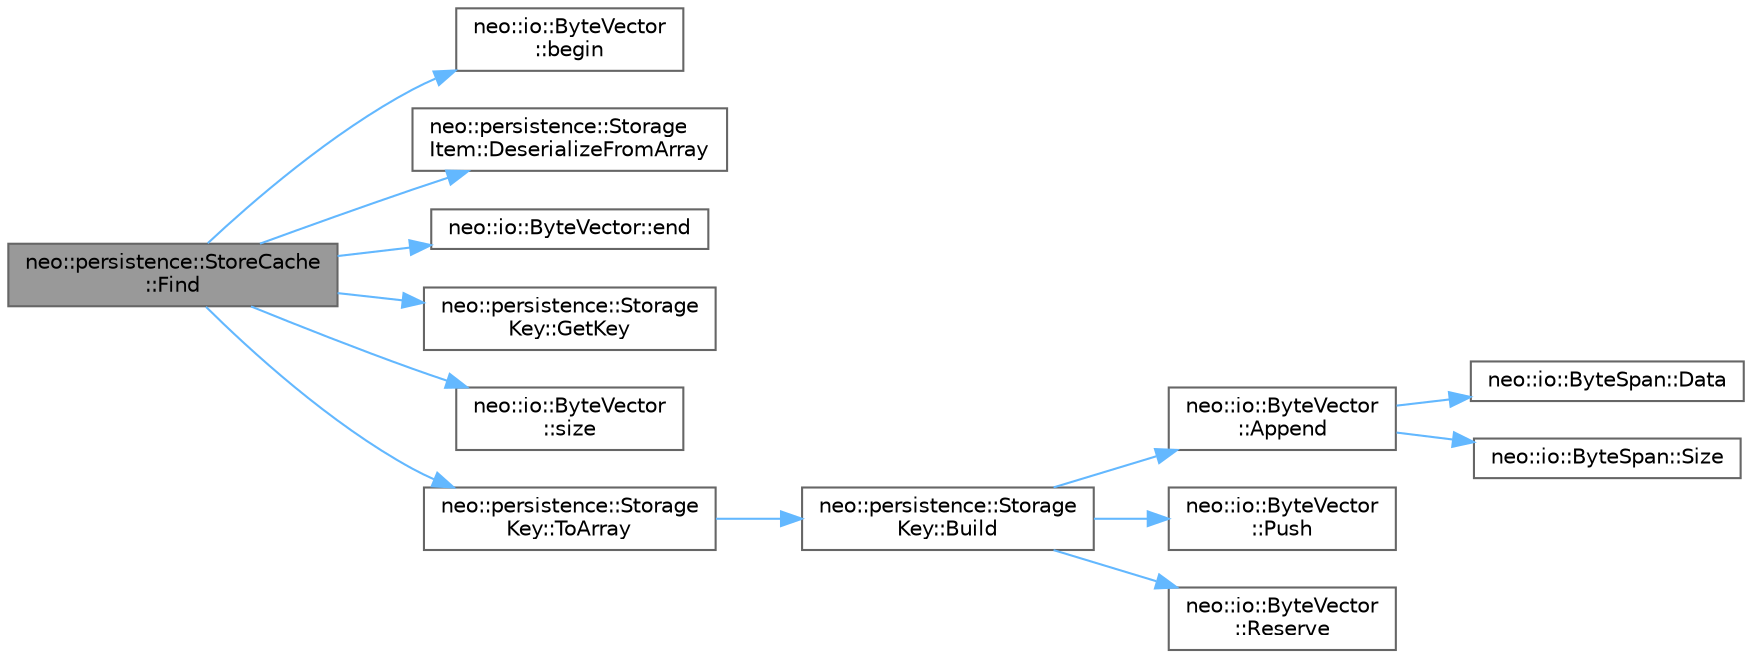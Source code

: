 digraph "neo::persistence::StoreCache::Find"
{
 // LATEX_PDF_SIZE
  bgcolor="transparent";
  edge [fontname=Helvetica,fontsize=10,labelfontname=Helvetica,labelfontsize=10];
  node [fontname=Helvetica,fontsize=10,shape=box,height=0.2,width=0.4];
  rankdir="LR";
  Node1 [id="Node000001",label="neo::persistence::StoreCache\l::Find",height=0.2,width=0.4,color="gray40", fillcolor="grey60", style="filled", fontcolor="black",tooltip="Finds all storage items with keys that start with the specified prefix."];
  Node1 -> Node2 [id="edge13_Node000001_Node000002",color="steelblue1",style="solid",tooltip=" "];
  Node2 [id="Node000002",label="neo::io::ByteVector\l::begin",height=0.2,width=0.4,color="grey40", fillcolor="white", style="filled",URL="$classneo_1_1io_1_1_byte_vector.html#a66da39bab04ea07dea0388ce55b047db",tooltip="Gets an iterator to the beginning of the ByteVector."];
  Node1 -> Node3 [id="edge14_Node000001_Node000003",color="steelblue1",style="solid",tooltip=" "];
  Node3 [id="Node000003",label="neo::persistence::Storage\lItem::DeserializeFromArray",height=0.2,width=0.4,color="grey40", fillcolor="white", style="filled",URL="$classneo_1_1persistence_1_1_storage_item.html#a1a5926ee88f478760e25e2d7a22338e5",tooltip="Deserializes from a byte array."];
  Node1 -> Node4 [id="edge15_Node000001_Node000004",color="steelblue1",style="solid",tooltip=" "];
  Node4 [id="Node000004",label="neo::io::ByteVector::end",height=0.2,width=0.4,color="grey40", fillcolor="white", style="filled",URL="$classneo_1_1io_1_1_byte_vector.html#a6b53dac8823a4dd0b729471dd7855d61",tooltip="Gets an iterator to the end of the ByteVector."];
  Node1 -> Node5 [id="edge16_Node000001_Node000005",color="steelblue1",style="solid",tooltip=" "];
  Node5 [id="Node000005",label="neo::persistence::Storage\lKey::GetKey",height=0.2,width=0.4,color="grey40", fillcolor="white", style="filled",URL="$classneo_1_1persistence_1_1_storage_key.html#ad3349ce2d82f28982cb4a595085dbe83",tooltip="Gets the key."];
  Node1 -> Node6 [id="edge17_Node000001_Node000006",color="steelblue1",style="solid",tooltip=" "];
  Node6 [id="Node000006",label="neo::io::ByteVector\l::size",height=0.2,width=0.4,color="grey40", fillcolor="white", style="filled",URL="$classneo_1_1io_1_1_byte_vector.html#aa810a2a94af643c2ec1e2400da53d3d7",tooltip="Gets the size of the ByteVector (STL compatibility)."];
  Node1 -> Node7 [id="edge18_Node000001_Node000007",color="steelblue1",style="solid",tooltip=" "];
  Node7 [id="Node000007",label="neo::persistence::Storage\lKey::ToArray",height=0.2,width=0.4,color="grey40", fillcolor="white", style="filled",URL="$classneo_1_1persistence_1_1_storage_key.html#a938bc0df3cfac2f91aa0c3ee7ba4088a",tooltip="Converts the storage key to a byte array."];
  Node7 -> Node8 [id="edge19_Node000007_Node000008",color="steelblue1",style="solid",tooltip=" "];
  Node8 [id="Node000008",label="neo::persistence::Storage\lKey::Build",height=0.2,width=0.4,color="grey40", fillcolor="white", style="filled",URL="$classneo_1_1persistence_1_1_storage_key.html#a7d5a7dc6165cae747b3d97dbf499a048",tooltip="Builds the cached serialized form."];
  Node8 -> Node9 [id="edge20_Node000008_Node000009",color="steelblue1",style="solid",tooltip=" "];
  Node9 [id="Node000009",label="neo::io::ByteVector\l::Append",height=0.2,width=0.4,color="grey40", fillcolor="white", style="filled",URL="$classneo_1_1io_1_1_byte_vector.html#a08fe2080218bc11daedc416387e6f37e",tooltip="Appends data to the ByteVector."];
  Node9 -> Node10 [id="edge21_Node000009_Node000010",color="steelblue1",style="solid",tooltip=" "];
  Node10 [id="Node000010",label="neo::io::ByteSpan::Data",height=0.2,width=0.4,color="grey40", fillcolor="white", style="filled",URL="$classneo_1_1io_1_1_byte_span.html#a0285a19eb5cd212ecd1079e0bc5e494c",tooltip="Gets a pointer to the data."];
  Node9 -> Node11 [id="edge22_Node000009_Node000011",color="steelblue1",style="solid",tooltip=" "];
  Node11 [id="Node000011",label="neo::io::ByteSpan::Size",height=0.2,width=0.4,color="grey40", fillcolor="white", style="filled",URL="$classneo_1_1io_1_1_byte_span.html#a4a869430800a37dcbeefac6f36468fcb",tooltip="Gets the size of the ByteSpan."];
  Node8 -> Node12 [id="edge23_Node000008_Node000012",color="steelblue1",style="solid",tooltip=" "];
  Node12 [id="Node000012",label="neo::io::ByteVector\l::Push",height=0.2,width=0.4,color="grey40", fillcolor="white", style="filled",URL="$classneo_1_1io_1_1_byte_vector.html#a57eb840afcbc9cd7b784081f9f546dab",tooltip="Pushes a byte to the end of the ByteVector."];
  Node8 -> Node13 [id="edge24_Node000008_Node000013",color="steelblue1",style="solid",tooltip=" "];
  Node13 [id="Node000013",label="neo::io::ByteVector\l::Reserve",height=0.2,width=0.4,color="grey40", fillcolor="white", style="filled",URL="$classneo_1_1io_1_1_byte_vector.html#ad6906fc9c8a17ca926bc89ed6d3ef064",tooltip="Reserves capacity for the ByteVector."];
}
